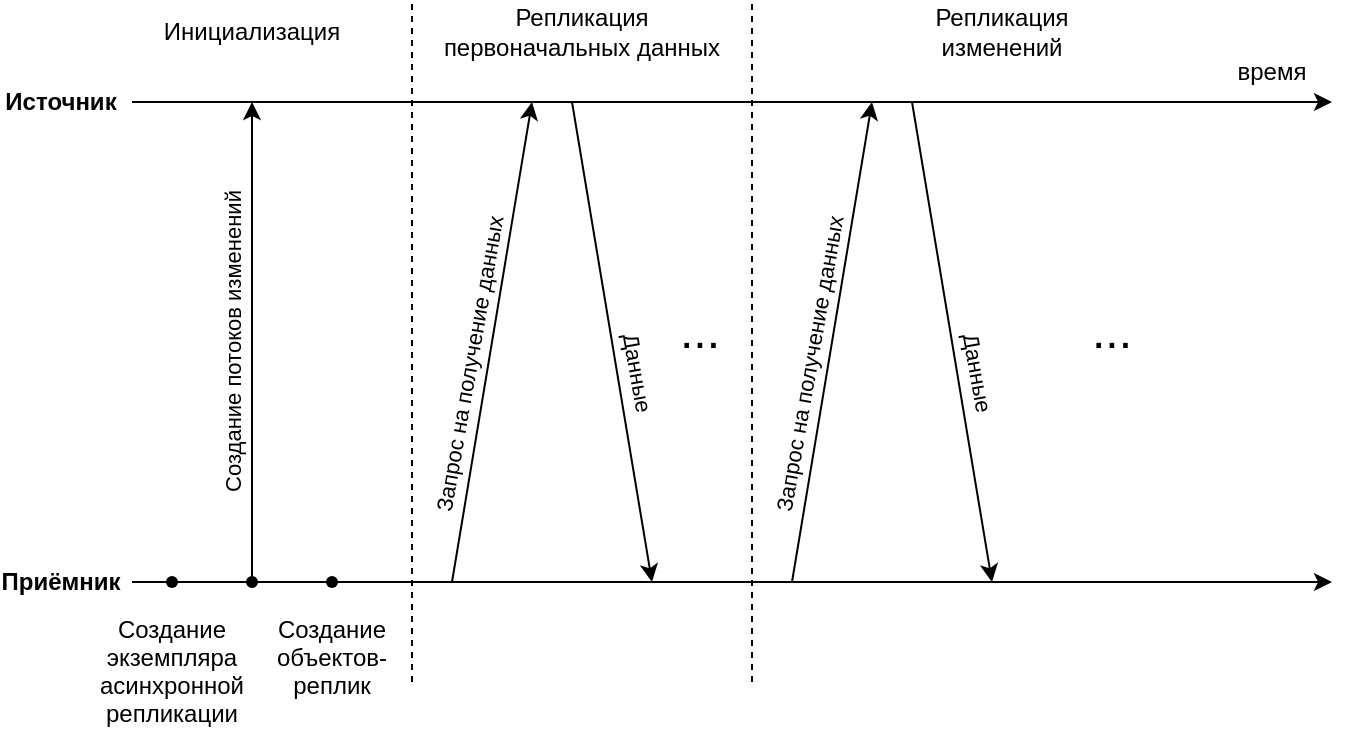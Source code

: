 <mxfile version="21.6.2" type="device">
  <diagram name="Page-1" id="sLGlsX2E4KGVNJWGQipR">
    <mxGraphModel dx="1434" dy="831" grid="1" gridSize="10" guides="1" tooltips="1" connect="1" arrows="1" fold="1" page="1" pageScale="1" pageWidth="827" pageHeight="1169" math="0" shadow="0">
      <root>
        <mxCell id="0" />
        <mxCell id="1" parent="0" />
        <mxCell id="Pk5HThSiEHxt7EcX4-Ig-1" value="" style="endArrow=classic;html=1;rounded=0;" edge="1" parent="1">
          <mxGeometry width="50" height="50" relative="1" as="geometry">
            <mxPoint x="160" y="120" as="sourcePoint" />
            <mxPoint x="760" y="120" as="targetPoint" />
          </mxGeometry>
        </mxCell>
        <mxCell id="Pk5HThSiEHxt7EcX4-Ig-2" value="Источник" style="text;html=1;strokeColor=none;fillColor=none;align=center;verticalAlign=middle;whiteSpace=wrap;rounded=0;fontStyle=1" vertex="1" parent="1">
          <mxGeometry x="100" y="100" width="49" height="40" as="geometry" />
        </mxCell>
        <mxCell id="Pk5HThSiEHxt7EcX4-Ig-3" value="" style="endArrow=classic;html=1;rounded=0;" edge="1" parent="1" source="Pk5HThSiEHxt7EcX4-Ig-20">
          <mxGeometry width="50" height="50" relative="1" as="geometry">
            <mxPoint x="160" y="360" as="sourcePoint" />
            <mxPoint x="760" y="360" as="targetPoint" />
          </mxGeometry>
        </mxCell>
        <mxCell id="Pk5HThSiEHxt7EcX4-Ig-4" value="Приёмник" style="text;html=1;strokeColor=none;fillColor=none;align=center;verticalAlign=middle;whiteSpace=wrap;rounded=0;fontStyle=1" vertex="1" parent="1">
          <mxGeometry x="100" y="340" width="49" height="40" as="geometry" />
        </mxCell>
        <mxCell id="Pk5HThSiEHxt7EcX4-Ig-5" value="время" style="text;html=1;strokeColor=none;fillColor=none;align=center;verticalAlign=middle;whiteSpace=wrap;rounded=0;" vertex="1" parent="1">
          <mxGeometry x="700" y="90" width="60" height="30" as="geometry" />
        </mxCell>
        <mxCell id="Pk5HThSiEHxt7EcX4-Ig-6" value="" style="endArrow=none;dashed=1;html=1;rounded=0;" edge="1" parent="1">
          <mxGeometry width="50" height="50" relative="1" as="geometry">
            <mxPoint x="300" y="410" as="sourcePoint" />
            <mxPoint x="300" y="70" as="targetPoint" />
          </mxGeometry>
        </mxCell>
        <mxCell id="Pk5HThSiEHxt7EcX4-Ig-7" value="" style="endArrow=none;dashed=1;html=1;rounded=0;" edge="1" parent="1">
          <mxGeometry width="50" height="50" relative="1" as="geometry">
            <mxPoint x="470" y="410" as="sourcePoint" />
            <mxPoint x="470" y="70" as="targetPoint" />
          </mxGeometry>
        </mxCell>
        <mxCell id="Pk5HThSiEHxt7EcX4-Ig-8" value="Инициализация" style="text;html=1;strokeColor=none;fillColor=none;align=center;verticalAlign=middle;whiteSpace=wrap;rounded=0;" vertex="1" parent="1">
          <mxGeometry x="190" y="70" width="60" height="30" as="geometry" />
        </mxCell>
        <mxCell id="Pk5HThSiEHxt7EcX4-Ig-9" value="Репликация&lt;br&gt;первоначальных данных" style="text;html=1;strokeColor=none;fillColor=none;align=center;verticalAlign=middle;whiteSpace=wrap;rounded=0;" vertex="1" parent="1">
          <mxGeometry x="310" y="70" width="150" height="30" as="geometry" />
        </mxCell>
        <mxCell id="Pk5HThSiEHxt7EcX4-Ig-10" value="Репликация&lt;br&gt;изменений" style="text;html=1;strokeColor=none;fillColor=none;align=center;verticalAlign=middle;whiteSpace=wrap;rounded=0;" vertex="1" parent="1">
          <mxGeometry x="520" y="70" width="150" height="30" as="geometry" />
        </mxCell>
        <mxCell id="Pk5HThSiEHxt7EcX4-Ig-11" value="" style="endArrow=classic;html=1;rounded=0;" edge="1" parent="1">
          <mxGeometry width="50" height="50" relative="1" as="geometry">
            <mxPoint x="220" y="360" as="sourcePoint" />
            <mxPoint x="220" y="120" as="targetPoint" />
          </mxGeometry>
        </mxCell>
        <mxCell id="Pk5HThSiEHxt7EcX4-Ig-12" value="Создание потоков изменений" style="edgeLabel;html=1;align=center;verticalAlign=middle;resizable=0;points=[];rotation=270;labelBackgroundColor=none;" vertex="1" connectable="0" parent="Pk5HThSiEHxt7EcX4-Ig-11">
          <mxGeometry x="-0.15" y="3" relative="1" as="geometry">
            <mxPoint x="-7" y="-18" as="offset" />
          </mxGeometry>
        </mxCell>
        <mxCell id="Pk5HThSiEHxt7EcX4-Ig-17" value="" style="endArrow=none;html=1;rounded=0;endFill=0;" edge="1" parent="1" target="Pk5HThSiEHxt7EcX4-Ig-13">
          <mxGeometry width="50" height="50" relative="1" as="geometry">
            <mxPoint x="160" y="360" as="sourcePoint" />
            <mxPoint x="760" y="360" as="targetPoint" />
          </mxGeometry>
        </mxCell>
        <mxCell id="Pk5HThSiEHxt7EcX4-Ig-13" value="Создание&#xa;экземпляра&#xa;асинхронной&#xa;репликации" style="shape=waypoint;sketch=0;fillStyle=solid;size=6;pointerEvents=1;points=[];fillColor=none;resizable=0;rotatable=0;perimeter=centerPerimeter;snapToPoint=1;spacingTop=20;verticalAlign=top;" vertex="1" parent="1">
          <mxGeometry x="170" y="350" width="20" height="20" as="geometry" />
        </mxCell>
        <mxCell id="Pk5HThSiEHxt7EcX4-Ig-19" value="" style="endArrow=none;html=1;rounded=0;endFill=0;" edge="1" parent="1" source="Pk5HThSiEHxt7EcX4-Ig-13" target="Pk5HThSiEHxt7EcX4-Ig-18">
          <mxGeometry width="50" height="50" relative="1" as="geometry">
            <mxPoint x="190" y="360" as="sourcePoint" />
            <mxPoint x="760" y="360" as="targetPoint" />
          </mxGeometry>
        </mxCell>
        <mxCell id="Pk5HThSiEHxt7EcX4-Ig-18" value="" style="shape=waypoint;sketch=0;fillStyle=solid;size=6;pointerEvents=1;points=[];fillColor=none;resizable=0;rotatable=0;perimeter=centerPerimeter;snapToPoint=1;" vertex="1" parent="1">
          <mxGeometry x="210" y="350" width="20" height="20" as="geometry" />
        </mxCell>
        <mxCell id="Pk5HThSiEHxt7EcX4-Ig-21" value="" style="endArrow=none;html=1;rounded=0;endFill=0;" edge="1" parent="1" source="Pk5HThSiEHxt7EcX4-Ig-18" target="Pk5HThSiEHxt7EcX4-Ig-20">
          <mxGeometry width="50" height="50" relative="1" as="geometry">
            <mxPoint x="220" y="360" as="sourcePoint" />
            <mxPoint x="760" y="360" as="targetPoint" />
          </mxGeometry>
        </mxCell>
        <mxCell id="Pk5HThSiEHxt7EcX4-Ig-20" value="Создание&#xa;объектов-&#xa;реплик" style="shape=waypoint;sketch=0;fillStyle=solid;size=6;pointerEvents=1;points=[];fillColor=none;resizable=0;rotatable=0;perimeter=centerPerimeter;snapToPoint=1;spacingTop=20;verticalAlign=top;" vertex="1" parent="1">
          <mxGeometry x="250" y="350" width="20" height="20" as="geometry" />
        </mxCell>
        <mxCell id="Pk5HThSiEHxt7EcX4-Ig-22" value="" style="endArrow=classic;html=1;rounded=0;" edge="1" parent="1">
          <mxGeometry width="50" height="50" relative="1" as="geometry">
            <mxPoint x="320" y="360" as="sourcePoint" />
            <mxPoint x="360" y="120" as="targetPoint" />
          </mxGeometry>
        </mxCell>
        <mxCell id="Pk5HThSiEHxt7EcX4-Ig-24" value="Запрос на получение данных" style="edgeLabel;html=1;align=center;verticalAlign=middle;resizable=0;points=[];rotation=280;labelBackgroundColor=none;" vertex="1" connectable="0" parent="Pk5HThSiEHxt7EcX4-Ig-22">
          <mxGeometry x="-0.093" y="1" relative="1" as="geometry">
            <mxPoint x="-9" as="offset" />
          </mxGeometry>
        </mxCell>
        <mxCell id="Pk5HThSiEHxt7EcX4-Ig-23" value="" style="endArrow=classic;html=1;rounded=0;" edge="1" parent="1">
          <mxGeometry width="50" height="50" relative="1" as="geometry">
            <mxPoint x="380" y="120" as="sourcePoint" />
            <mxPoint x="420" y="360" as="targetPoint" />
          </mxGeometry>
        </mxCell>
        <mxCell id="Pk5HThSiEHxt7EcX4-Ig-25" value="Данные" style="edgeLabel;html=1;align=center;verticalAlign=middle;resizable=0;points=[];rotation=80;labelBackgroundColor=none;" vertex="1" connectable="0" parent="Pk5HThSiEHxt7EcX4-Ig-23">
          <mxGeometry x="0.126" relative="1" as="geometry">
            <mxPoint x="10" as="offset" />
          </mxGeometry>
        </mxCell>
        <mxCell id="Pk5HThSiEHxt7EcX4-Ig-39" value="..." style="text;html=1;strokeColor=none;fillColor=none;align=center;verticalAlign=middle;whiteSpace=wrap;rounded=0;fontSize=24;" vertex="1" parent="1">
          <mxGeometry x="414" y="220" width="60" height="30" as="geometry" />
        </mxCell>
        <mxCell id="Pk5HThSiEHxt7EcX4-Ig-40" value="" style="endArrow=classic;html=1;rounded=0;" edge="1" parent="1">
          <mxGeometry width="50" height="50" relative="1" as="geometry">
            <mxPoint x="490" y="360" as="sourcePoint" />
            <mxPoint x="530" y="120" as="targetPoint" />
          </mxGeometry>
        </mxCell>
        <mxCell id="Pk5HThSiEHxt7EcX4-Ig-41" value="Запрос на получение данных" style="edgeLabel;html=1;align=center;verticalAlign=middle;resizable=0;points=[];rotation=280;labelBackgroundColor=none;" vertex="1" connectable="0" parent="Pk5HThSiEHxt7EcX4-Ig-40">
          <mxGeometry x="-0.093" y="1" relative="1" as="geometry">
            <mxPoint x="-9" as="offset" />
          </mxGeometry>
        </mxCell>
        <mxCell id="Pk5HThSiEHxt7EcX4-Ig-42" value="" style="endArrow=classic;html=1;rounded=0;" edge="1" parent="1">
          <mxGeometry width="50" height="50" relative="1" as="geometry">
            <mxPoint x="550" y="120" as="sourcePoint" />
            <mxPoint x="590" y="360" as="targetPoint" />
          </mxGeometry>
        </mxCell>
        <mxCell id="Pk5HThSiEHxt7EcX4-Ig-43" value="Данные" style="edgeLabel;html=1;align=center;verticalAlign=middle;resizable=0;points=[];rotation=80;labelBackgroundColor=none;" vertex="1" connectable="0" parent="Pk5HThSiEHxt7EcX4-Ig-42">
          <mxGeometry x="0.126" relative="1" as="geometry">
            <mxPoint x="10" as="offset" />
          </mxGeometry>
        </mxCell>
        <mxCell id="Pk5HThSiEHxt7EcX4-Ig-44" value="..." style="text;html=1;strokeColor=none;fillColor=none;align=center;verticalAlign=middle;whiteSpace=wrap;rounded=0;fontSize=24;" vertex="1" parent="1">
          <mxGeometry x="620" y="220" width="60" height="30" as="geometry" />
        </mxCell>
      </root>
    </mxGraphModel>
  </diagram>
</mxfile>
